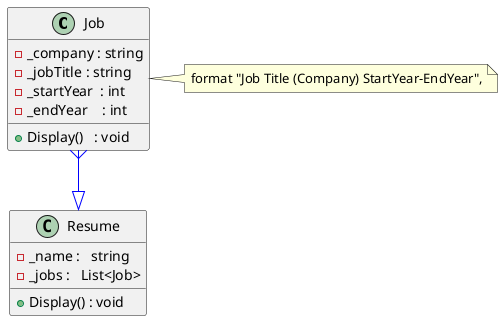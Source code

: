 @startuml LinkedIn Resume
class Job {
  - _company : string
  - _jobTitle : string
  - _startYear  : int
  - _endYear    : int

  + Display()   : void
}

class Resume {
    - _name :   string
    - _jobs :   List<Job>
    + Display() : void
}
Job }-[#blue]-|> Resume

note right of Job
	format "Job Title (Company) StartYear-EndYear",
end note
@enduml
